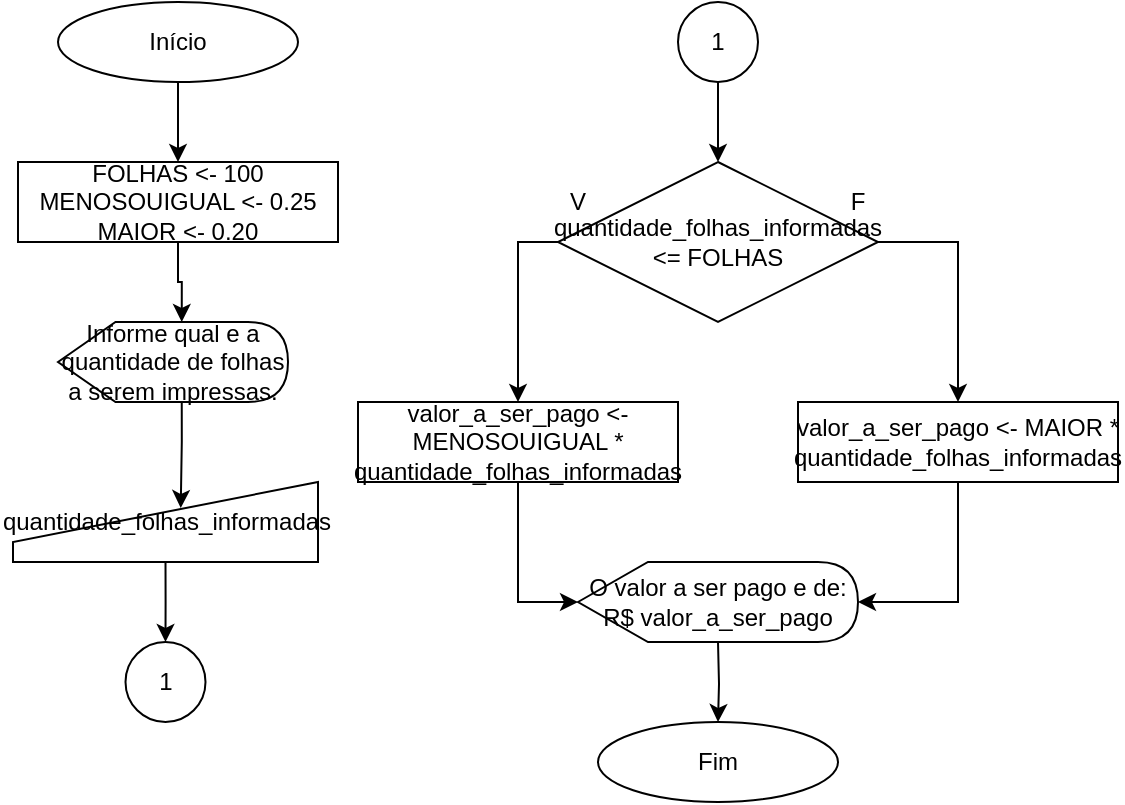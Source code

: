 <mxfile version="14.6.5" type="device"><diagram id="eR1Zb5RVLTV1uuEW3yPG" name="Page-1"><mxGraphModel dx="1108" dy="2718" grid="1" gridSize="10" guides="1" tooltips="1" connect="1" arrows="1" fold="1" page="1" pageScale="1" pageWidth="827" pageHeight="1169" math="0" shadow="0"><root><mxCell id="0"/><mxCell id="1" parent="0"/><mxCell id="NN8kFv3UxyB4Z3Qv7Q7P-32" style="edgeStyle=orthogonalEdgeStyle;rounded=0;orthogonalLoop=1;jettySize=auto;html=1;exitX=1;exitY=0.5;exitDx=0;exitDy=0;entryX=0.5;entryY=0;entryDx=0;entryDy=0;" parent="1" edge="1"><mxGeometry relative="1" as="geometry"><mxPoint x="560" y="400" as="sourcePoint"/></mxGeometry></mxCell><mxCell id="NN8kFv3UxyB4Z3Qv7Q7P-39" style="edgeStyle=orthogonalEdgeStyle;rounded=0;orthogonalLoop=1;jettySize=auto;html=1;exitX=0;exitY=0.5;exitDx=0;exitDy=0;entryX=0;entryY=0;entryDx=40;entryDy=0;entryPerimeter=0;" parent="1" edge="1"><mxGeometry relative="1" as="geometry"><mxPoint x="480" y="400" as="sourcePoint"/></mxGeometry></mxCell><mxCell id="NN8kFv3UxyB4Z3Qv7Q7P-33" style="edgeStyle=orthogonalEdgeStyle;rounded=0;orthogonalLoop=1;jettySize=auto;html=1;exitX=1;exitY=0.5;exitDx=0;exitDy=0;" parent="1" edge="1"><mxGeometry relative="1" as="geometry"><mxPoint x="640" y="480" as="sourcePoint"/></mxGeometry></mxCell><mxCell id="NN8kFv3UxyB4Z3Qv7Q7P-38" style="edgeStyle=orthogonalEdgeStyle;rounded=0;orthogonalLoop=1;jettySize=auto;html=1;exitX=0;exitY=0.5;exitDx=0;exitDy=0;entryX=0;entryY=0;entryDx=40;entryDy=0;entryPerimeter=0;" parent="1" edge="1"><mxGeometry relative="1" as="geometry"><mxPoint x="560" y="480" as="sourcePoint"/></mxGeometry></mxCell><mxCell id="NN8kFv3UxyB4Z3Qv7Q7P-37" style="edgeStyle=orthogonalEdgeStyle;rounded=0;orthogonalLoop=1;jettySize=auto;html=1;exitX=0;exitY=0.5;exitDx=0;exitDy=0;entryX=0;entryY=0;entryDx=40;entryDy=0;entryPerimeter=0;" parent="1" edge="1"><mxGeometry relative="1" as="geometry"><mxPoint x="640" y="560" as="sourcePoint"/></mxGeometry></mxCell><mxCell id="NN8kFv3UxyB4Z3Qv7Q7P-41" style="edgeStyle=orthogonalEdgeStyle;rounded=0;orthogonalLoop=1;jettySize=auto;html=1;exitX=1;exitY=0.5;exitDx=0;exitDy=0;entryX=0;entryY=0;entryDx=40;entryDy=0;entryPerimeter=0;" parent="1" edge="1"><mxGeometry relative="1" as="geometry"><mxPoint x="720" y="560" as="sourcePoint"/></mxGeometry></mxCell><mxCell id="sSCpmMaVxi6PYTEObbiI-27" style="edgeStyle=orthogonalEdgeStyle;rounded=0;orthogonalLoop=1;jettySize=auto;html=1;exitX=1;exitY=0.5;exitDx=0;exitDy=0;entryX=0;entryY=0.5;entryDx=0;entryDy=0;" parent="1" edge="1"><mxGeometry relative="1" as="geometry"><Array as="points"><mxPoint x="220" y="600"/><mxPoint x="220" y="750"/><mxPoint x="40" y="750"/><mxPoint x="40" y="320"/></Array><mxPoint x="100" y="320" as="targetPoint"/></mxGeometry></mxCell><mxCell id="lwcZz6v842X9FkbV30nD-5" style="edgeStyle=orthogonalEdgeStyle;rounded=0;orthogonalLoop=1;jettySize=auto;html=1;exitX=0.5;exitY=1;exitDx=0;exitDy=0;entryX=0.5;entryY=0;entryDx=0;entryDy=0;" parent="1" source="lwcZz6v842X9FkbV30nD-1" target="lwcZz6v842X9FkbV30nD-3" edge="1"><mxGeometry relative="1" as="geometry"/></mxCell><mxCell id="lwcZz6v842X9FkbV30nD-1" value="Início" style="ellipse;whiteSpace=wrap;html=1;" parent="1" vertex="1"><mxGeometry x="50" y="-1600" width="120" height="40" as="geometry"/></mxCell><mxCell id="lwcZz6v842X9FkbV30nD-2" value="Fim" style="ellipse;whiteSpace=wrap;html=1;" parent="1" vertex="1"><mxGeometry x="320" y="-1240" width="120" height="40" as="geometry"/></mxCell><mxCell id="lwcZz6v842X9FkbV30nD-41" style="edgeStyle=orthogonalEdgeStyle;rounded=0;orthogonalLoop=1;jettySize=auto;html=1;exitX=0.5;exitY=1;exitDx=0;exitDy=0;entryX=0;entryY=0;entryDx=61.875;entryDy=0;entryPerimeter=0;" parent="1" source="lwcZz6v842X9FkbV30nD-3" target="lwcZz6v842X9FkbV30nD-4" edge="1"><mxGeometry relative="1" as="geometry"/></mxCell><mxCell id="lwcZz6v842X9FkbV30nD-3" value="FOLHAS &amp;lt;- 100&lt;br&gt;MENOSOUIGUAL &amp;lt;- 0.25&lt;br&gt;MAIOR &amp;lt;- 0.20" style="rounded=0;whiteSpace=wrap;html=1;" parent="1" vertex="1"><mxGeometry x="30" y="-1520" width="160" height="40" as="geometry"/></mxCell><mxCell id="lwcZz6v842X9FkbV30nD-42" style="edgeStyle=orthogonalEdgeStyle;rounded=0;orthogonalLoop=1;jettySize=auto;html=1;exitX=0;exitY=0;exitDx=61.875;exitDy=40;exitPerimeter=0;entryX=0.55;entryY=0.325;entryDx=0;entryDy=0;entryPerimeter=0;" parent="1" source="lwcZz6v842X9FkbV30nD-4" target="lwcZz6v842X9FkbV30nD-7" edge="1"><mxGeometry relative="1" as="geometry"/></mxCell><mxCell id="lwcZz6v842X9FkbV30nD-4" value="Informe qual e a quantidade de folhas a serem impressas." style="shape=display;whiteSpace=wrap;html=1;" parent="1" vertex="1"><mxGeometry x="50" y="-1440" width="115" height="40" as="geometry"/></mxCell><mxCell id="lwcZz6v842X9FkbV30nD-7" value="quantidade_folhas_informadas" style="shape=manualInput;whiteSpace=wrap;html=1;" parent="1" vertex="1"><mxGeometry x="27.5" y="-1360" width="152.5" height="40" as="geometry"/></mxCell><mxCell id="lwcZz6v842X9FkbV30nD-13" style="edgeStyle=orthogonalEdgeStyle;rounded=0;orthogonalLoop=1;jettySize=auto;html=1;exitX=0.5;exitY=1;exitDx=0;exitDy=0;entryX=0.5;entryY=0;entryDx=0;entryDy=0;" parent="1" source="lwcZz6v842X9FkbV30nD-7" target="lwcZz6v842X9FkbV30nD-11" edge="1"><mxGeometry relative="1" as="geometry"><mxPoint x="100" y="-1240" as="sourcePoint"/></mxGeometry></mxCell><mxCell id="lwcZz6v842X9FkbV30nD-11" value="1" style="ellipse;whiteSpace=wrap;html=1;aspect=fixed;" parent="1" vertex="1"><mxGeometry x="83.75" y="-1280" width="40" height="40" as="geometry"/></mxCell><mxCell id="lwcZz6v842X9FkbV30nD-60" style="edgeStyle=orthogonalEdgeStyle;rounded=0;orthogonalLoop=1;jettySize=auto;html=1;exitX=0.5;exitY=1;exitDx=0;exitDy=0;entryX=0.5;entryY=0;entryDx=0;entryDy=0;" parent="1" source="lwcZz6v842X9FkbV30nD-12" target="lwcZz6v842X9FkbV30nD-14" edge="1"><mxGeometry relative="1" as="geometry"/></mxCell><mxCell id="lwcZz6v842X9FkbV30nD-12" value="1" style="ellipse;whiteSpace=wrap;html=1;aspect=fixed;" parent="1" vertex="1"><mxGeometry x="360" y="-1600" width="40" height="40" as="geometry"/></mxCell><mxCell id="lwcZz6v842X9FkbV30nD-63" style="edgeStyle=orthogonalEdgeStyle;rounded=0;orthogonalLoop=1;jettySize=auto;html=1;exitX=1;exitY=0.5;exitDx=0;exitDy=0;entryX=0.5;entryY=0;entryDx=0;entryDy=0;" parent="1" source="lwcZz6v842X9FkbV30nD-14" target="lwcZz6v842X9FkbV30nD-62" edge="1"><mxGeometry relative="1" as="geometry"/></mxCell><mxCell id="lwcZz6v842X9FkbV30nD-64" style="edgeStyle=orthogonalEdgeStyle;rounded=0;orthogonalLoop=1;jettySize=auto;html=1;exitX=0;exitY=0.5;exitDx=0;exitDy=0;entryX=0.5;entryY=0;entryDx=0;entryDy=0;" parent="1" source="lwcZz6v842X9FkbV30nD-14" target="lwcZz6v842X9FkbV30nD-61" edge="1"><mxGeometry relative="1" as="geometry"/></mxCell><mxCell id="lwcZz6v842X9FkbV30nD-14" value="quantidade_folhas_informadas &amp;lt;= FOLHAS" style="rhombus;whiteSpace=wrap;html=1;" parent="1" vertex="1"><mxGeometry x="300" y="-1520" width="160" height="80" as="geometry"/></mxCell><mxCell id="lwcZz6v842X9FkbV30nD-32" value="F" style="text;html=1;strokeColor=none;fillColor=none;align=center;verticalAlign=middle;whiteSpace=wrap;rounded=0;" parent="1" vertex="1"><mxGeometry x="430" y="-1510" width="40" height="20" as="geometry"/></mxCell><mxCell id="lwcZz6v842X9FkbV30nD-58" style="edgeStyle=orthogonalEdgeStyle;rounded=0;orthogonalLoop=1;jettySize=auto;html=1;exitX=0.5;exitY=1;exitDx=0;exitDy=0;" parent="1" target="lwcZz6v842X9FkbV30nD-2" edge="1"><mxGeometry relative="1" as="geometry"><mxPoint x="380" y="-1280" as="sourcePoint"/></mxGeometry></mxCell><mxCell id="lwcZz6v842X9FkbV30nD-70" style="edgeStyle=orthogonalEdgeStyle;rounded=0;orthogonalLoop=1;jettySize=auto;html=1;exitX=0.5;exitY=1;exitDx=0;exitDy=0;entryX=0;entryY=0.5;entryDx=0;entryDy=0;entryPerimeter=0;" parent="1" source="lwcZz6v842X9FkbV30nD-61" target="lwcZz6v842X9FkbV30nD-68" edge="1"><mxGeometry relative="1" as="geometry"/></mxCell><mxCell id="lwcZz6v842X9FkbV30nD-61" value="valor_a_ser_pago &amp;lt;- MENOSOUIGUAL * quantidade_folhas_informadas" style="rounded=0;whiteSpace=wrap;html=1;" parent="1" vertex="1"><mxGeometry x="200" y="-1400" width="160" height="40" as="geometry"/></mxCell><mxCell id="lwcZz6v842X9FkbV30nD-69" style="edgeStyle=orthogonalEdgeStyle;rounded=0;orthogonalLoop=1;jettySize=auto;html=1;exitX=0.5;exitY=1;exitDx=0;exitDy=0;entryX=1;entryY=0.5;entryDx=0;entryDy=0;entryPerimeter=0;" parent="1" source="lwcZz6v842X9FkbV30nD-62" target="lwcZz6v842X9FkbV30nD-68" edge="1"><mxGeometry relative="1" as="geometry"/></mxCell><mxCell id="lwcZz6v842X9FkbV30nD-62" value="valor_a_ser_pago &amp;lt;- MAIOR * quantidade_folhas_informadas" style="rounded=0;whiteSpace=wrap;html=1;" parent="1" vertex="1"><mxGeometry x="420" y="-1400" width="160" height="40" as="geometry"/></mxCell><mxCell id="lwcZz6v842X9FkbV30nD-65" value="V" style="text;html=1;strokeColor=none;fillColor=none;align=center;verticalAlign=middle;whiteSpace=wrap;rounded=0;" parent="1" vertex="1"><mxGeometry x="290" y="-1510" width="40" height="20" as="geometry"/></mxCell><mxCell id="lwcZz6v842X9FkbV30nD-68" value="O valor a ser pago e de: R$ valor_a_ser_pago" style="shape=display;whiteSpace=wrap;html=1;" parent="1" vertex="1"><mxGeometry x="310" y="-1320" width="140" height="40" as="geometry"/></mxCell></root></mxGraphModel></diagram></mxfile>